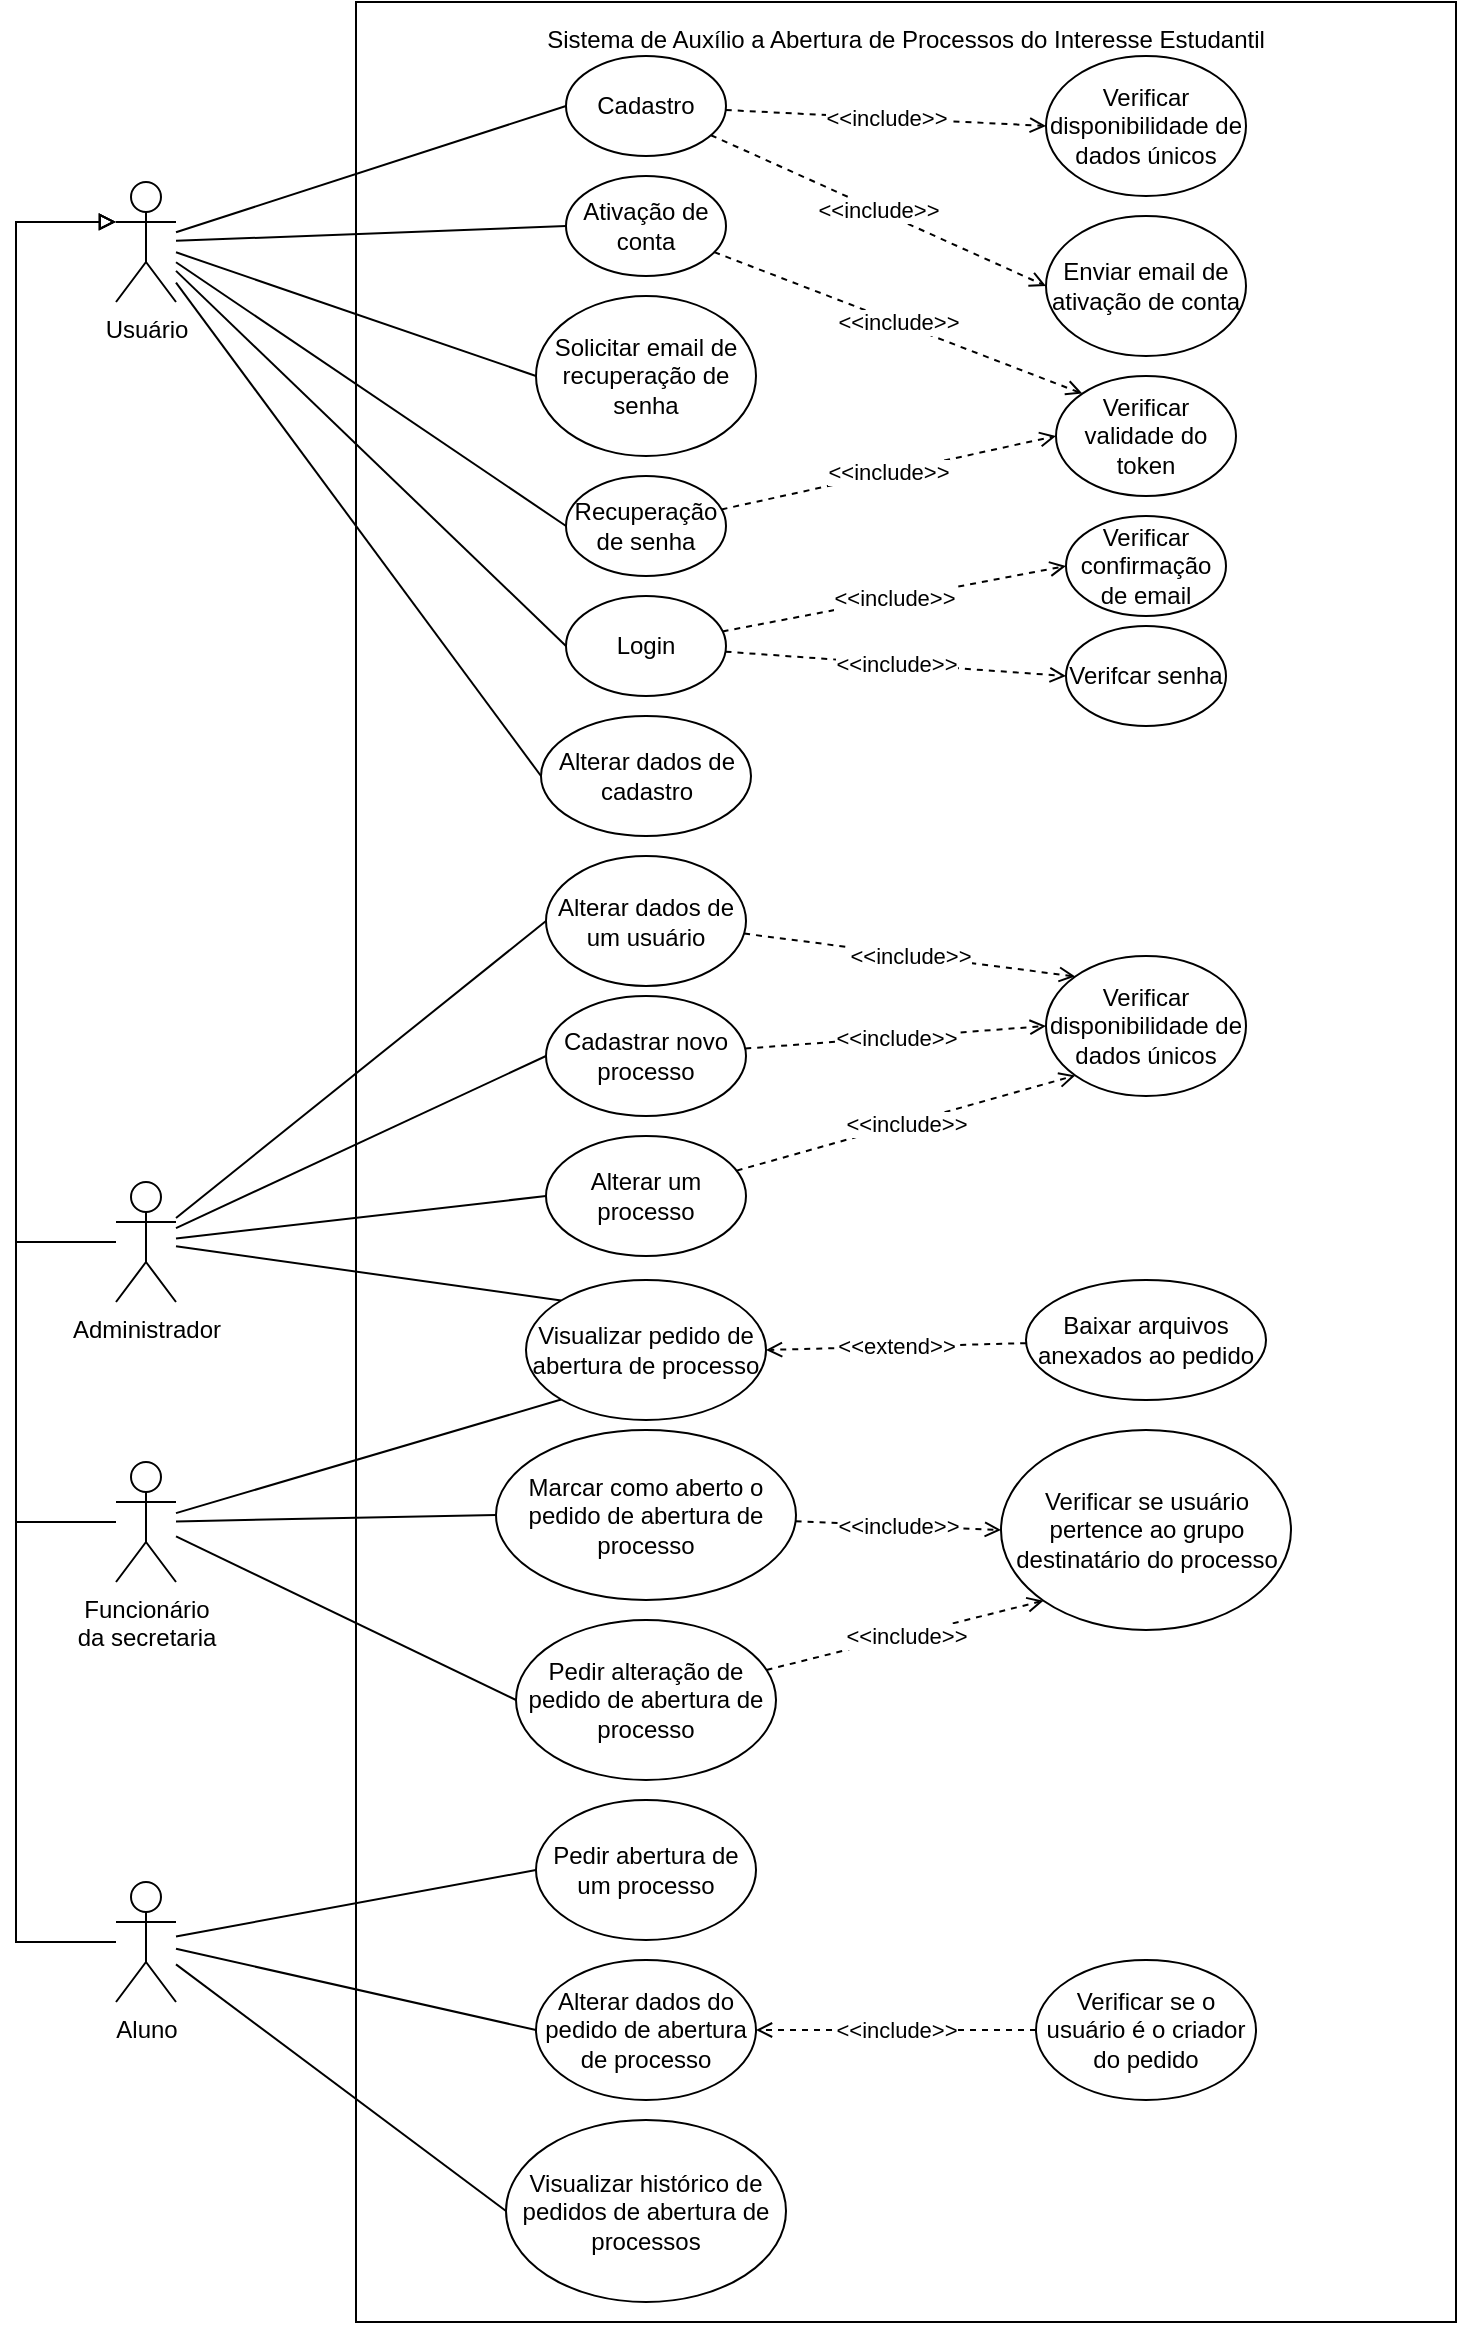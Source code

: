 <mxfile version="19.0.1" type="google"><diagram id="Ht2bcnwlmpPxEv7e9lDM" name="Page-1"><mxGraphModel grid="1" page="1" gridSize="10" guides="1" tooltips="1" connect="1" arrows="1" fold="1" pageScale="1" pageWidth="827" pageHeight="1169" math="0" shadow="0"><root><mxCell id="0"/><mxCell id="1" parent="0"/><mxCell id="s7Grjsf04MNEZoVcEY9G-3" value="&lt;div&gt;Sistema de Auxílio a Abertura de Processos do Interesse Estudantil&lt;/div&gt;&lt;div&gt;&lt;br&gt;&lt;/div&gt;&lt;div&gt;&lt;br&gt;&lt;/div&gt;&lt;div&gt;&lt;br&gt;&lt;/div&gt;&lt;div&gt;&lt;br&gt;&lt;/div&gt;&lt;div&gt;&lt;br&gt;&lt;/div&gt;&lt;div&gt;&lt;br&gt;&lt;/div&gt;&lt;div&gt;&lt;br&gt;&lt;/div&gt;&lt;div&gt;&lt;br&gt;&lt;/div&gt;&lt;div&gt;&lt;br&gt;&lt;/div&gt;&lt;div&gt;&lt;br&gt;&lt;/div&gt;&lt;div&gt;&lt;br&gt;&lt;/div&gt;&lt;div&gt;&lt;br&gt;&lt;/div&gt;&lt;div&gt;&lt;br&gt;&lt;/div&gt;&lt;div&gt;&lt;br&gt;&lt;/div&gt;&lt;div&gt;&lt;br&gt;&lt;/div&gt;&lt;div&gt;&lt;br&gt;&lt;/div&gt;&lt;div&gt;&lt;br&gt;&lt;/div&gt;&lt;div&gt;&lt;br&gt;&lt;/div&gt;&lt;div&gt;&lt;br&gt;&lt;/div&gt;&lt;div&gt;&lt;br&gt;&lt;/div&gt;&lt;div&gt;&lt;br&gt;&lt;/div&gt;&lt;div&gt;&lt;br&gt;&lt;/div&gt;&lt;div&gt;&lt;br&gt;&lt;/div&gt;&lt;div&gt;&lt;br&gt;&lt;/div&gt;&lt;div&gt;&lt;br&gt;&lt;/div&gt;&lt;div&gt;&lt;br&gt;&lt;/div&gt;&lt;div&gt;&lt;br&gt;&lt;/div&gt;&lt;div&gt;&lt;br&gt;&lt;/div&gt;&lt;div&gt;&lt;br&gt;&lt;/div&gt;&lt;div&gt;&lt;br&gt;&lt;/div&gt;&lt;div&gt;&lt;br&gt;&lt;/div&gt;&lt;div&gt;&lt;br&gt;&lt;/div&gt;&lt;div&gt;&lt;br&gt;&lt;/div&gt;&lt;div&gt;&lt;br&gt;&lt;/div&gt;&lt;div&gt;&lt;br&gt;&lt;/div&gt;&lt;div&gt;&lt;br&gt;&lt;/div&gt;&lt;div&gt;&lt;br&gt;&lt;/div&gt;&lt;div&gt;&lt;br&gt;&lt;/div&gt;&lt;div&gt;&lt;br&gt;&lt;/div&gt;&lt;div&gt;&lt;br&gt;&lt;/div&gt;&lt;div&gt;&lt;br&gt;&lt;/div&gt;&lt;div&gt;&lt;br&gt;&lt;/div&gt;&lt;div&gt;&lt;br&gt;&lt;/div&gt;&lt;div&gt;&lt;br&gt;&lt;/div&gt;&lt;div&gt;&lt;br&gt;&lt;/div&gt;&lt;div&gt;&lt;br&gt;&lt;/div&gt;&lt;div&gt;&lt;br&gt;&lt;/div&gt;&lt;div&gt;&lt;br&gt;&lt;/div&gt;&lt;div&gt;&lt;br&gt;&lt;/div&gt;&lt;div&gt;&lt;br&gt;&lt;/div&gt;&lt;div&gt;&lt;br&gt;&lt;/div&gt;&lt;div&gt;&lt;br&gt;&lt;/div&gt;&lt;div&gt;&lt;br&gt;&lt;/div&gt;&lt;div&gt;&lt;br&gt;&lt;/div&gt;&lt;div&gt;&lt;br&gt;&lt;/div&gt;&lt;div&gt;&lt;br&gt;&lt;/div&gt;&lt;div&gt;&lt;br&gt;&lt;/div&gt;&lt;div&gt;&lt;br&gt;&lt;/div&gt;&lt;div&gt;&lt;br&gt;&lt;/div&gt;&lt;div&gt;&lt;br&gt;&lt;/div&gt;&lt;div&gt;&lt;br&gt;&lt;/div&gt;&lt;div&gt;&lt;br&gt;&lt;/div&gt;&lt;div&gt;&lt;br&gt;&lt;/div&gt;&lt;div&gt;&lt;br&gt;&lt;/div&gt;&lt;div&gt;&lt;br&gt;&lt;/div&gt;&lt;div&gt;&lt;br&gt;&lt;/div&gt;&lt;div&gt;&lt;br&gt;&lt;/div&gt;&lt;div&gt;&lt;br&gt;&lt;/div&gt;&lt;div&gt;&lt;br&gt;&lt;/div&gt;&lt;div&gt;&lt;br&gt;&lt;/div&gt;&lt;div&gt;&lt;br&gt;&lt;/div&gt;&lt;div&gt;&lt;br&gt;&lt;/div&gt;&lt;div&gt;&lt;br&gt;&lt;/div&gt;&lt;div&gt;&lt;br&gt;&lt;/div&gt;&lt;div&gt;&lt;br&gt;&lt;/div&gt;&lt;div&gt;&lt;br&gt;&lt;/div&gt;&lt;div&gt;&lt;br&gt;&lt;/div&gt;&lt;div&gt;&lt;br&gt;&lt;/div&gt;" style="rounded=0;whiteSpace=wrap;html=1;" vertex="1" parent="1"><mxGeometry x="224" y="5" width="550" height="1160" as="geometry"/></mxCell><mxCell id="s7Grjsf04MNEZoVcEY9G-33" value="&amp;lt;&amp;lt;include&amp;gt;&amp;gt;" style="edgeStyle=none;rounded=0;orthogonalLoop=1;jettySize=auto;html=1;entryX=0;entryY=0.5;entryDx=0;entryDy=0;dashed=1;endArrow=open;endFill=0;" edge="1" parent="1" source="s7Grjsf04MNEZoVcEY9G-7" target="s7Grjsf04MNEZoVcEY9G-32"><mxGeometry relative="1" as="geometry"/></mxCell><mxCell id="s7Grjsf04MNEZoVcEY9G-34" value="&amp;lt;&amp;lt;include&amp;gt;&amp;gt;" style="edgeStyle=none;rounded=0;orthogonalLoop=1;jettySize=auto;html=1;entryX=0;entryY=0.5;entryDx=0;entryDy=0;dashed=1;endArrow=open;endFill=0;" edge="1" parent="1" source="s7Grjsf04MNEZoVcEY9G-7" target="s7Grjsf04MNEZoVcEY9G-16"><mxGeometry relative="1" as="geometry"/></mxCell><mxCell id="s7Grjsf04MNEZoVcEY9G-7" value="Login" style="ellipse;whiteSpace=wrap;html=1;" vertex="1" parent="1"><mxGeometry x="329" y="302" width="80" height="50" as="geometry"/></mxCell><mxCell id="s7Grjsf04MNEZoVcEY9G-25" value="&amp;lt;&amp;lt;include&amp;gt;&amp;gt;" style="edgeStyle=none;rounded=0;orthogonalLoop=1;jettySize=auto;html=1;entryX=0;entryY=0.5;entryDx=0;entryDy=0;endArrow=open;endFill=0;dashed=1;" edge="1" parent="1" source="s7Grjsf04MNEZoVcEY9G-8" target="s7Grjsf04MNEZoVcEY9G-21"><mxGeometry relative="1" as="geometry"/></mxCell><mxCell id="s7Grjsf04MNEZoVcEY9G-26" value="&amp;lt;&amp;lt;include&amp;gt;&amp;gt;" style="edgeStyle=none;rounded=0;orthogonalLoop=1;jettySize=auto;html=1;entryX=0;entryY=0.5;entryDx=0;entryDy=0;dashed=1;endArrow=open;endFill=0;" edge="1" parent="1" source="s7Grjsf04MNEZoVcEY9G-8" target="s7Grjsf04MNEZoVcEY9G-22"><mxGeometry relative="1" as="geometry"/></mxCell><mxCell id="s7Grjsf04MNEZoVcEY9G-8" value="Cadastro" style="ellipse;whiteSpace=wrap;html=1;" vertex="1" parent="1"><mxGeometry x="329" y="32" width="80" height="50" as="geometry"/></mxCell><mxCell id="s7Grjsf04MNEZoVcEY9G-41" style="edgeStyle=orthogonalEdgeStyle;rounded=0;orthogonalLoop=1;jettySize=auto;html=1;entryX=0;entryY=0.333;entryDx=0;entryDy=0;entryPerimeter=0;endArrow=block;endFill=0;" edge="1" parent="1" source="s7Grjsf04MNEZoVcEY9G-1" target="s7Grjsf04MNEZoVcEY9G-17"><mxGeometry relative="1" as="geometry"><Array as="points"><mxPoint x="54" y="975"/><mxPoint x="54" y="115"/></Array></mxGeometry></mxCell><mxCell id="s7Grjsf04MNEZoVcEY9G-74" style="edgeStyle=none;rounded=0;orthogonalLoop=1;jettySize=auto;html=1;entryX=0;entryY=0.5;entryDx=0;entryDy=0;endArrow=none;endFill=0;" edge="1" parent="1" source="s7Grjsf04MNEZoVcEY9G-1" target="s7Grjsf04MNEZoVcEY9G-68"><mxGeometry relative="1" as="geometry"/></mxCell><mxCell id="s7Grjsf04MNEZoVcEY9G-75" style="edgeStyle=none;rounded=0;orthogonalLoop=1;jettySize=auto;html=1;entryX=0;entryY=0.5;entryDx=0;entryDy=0;endArrow=none;endFill=0;" edge="1" parent="1" source="s7Grjsf04MNEZoVcEY9G-1" target="s7Grjsf04MNEZoVcEY9G-69"><mxGeometry relative="1" as="geometry"/></mxCell><mxCell id="s7Grjsf04MNEZoVcEY9G-76" style="edgeStyle=none;rounded=0;orthogonalLoop=1;jettySize=auto;html=1;entryX=0;entryY=0.5;entryDx=0;entryDy=0;endArrow=none;endFill=0;" edge="1" parent="1" source="s7Grjsf04MNEZoVcEY9G-1" target="s7Grjsf04MNEZoVcEY9G-71"><mxGeometry relative="1" as="geometry"/></mxCell><mxCell id="s7Grjsf04MNEZoVcEY9G-1" value="&lt;div&gt;Aluno&lt;/div&gt;" style="shape=umlActor;verticalLabelPosition=bottom;verticalAlign=top;html=1;outlineConnect=0;" vertex="1" parent="1"><mxGeometry x="104" y="945" width="30" height="60" as="geometry"/></mxCell><mxCell id="s7Grjsf04MNEZoVcEY9G-42" style="edgeStyle=orthogonalEdgeStyle;rounded=0;orthogonalLoop=1;jettySize=auto;html=1;entryX=0;entryY=0.333;entryDx=0;entryDy=0;entryPerimeter=0;endArrow=block;endFill=0;" edge="1" parent="1" source="s7Grjsf04MNEZoVcEY9G-2" target="s7Grjsf04MNEZoVcEY9G-17"><mxGeometry relative="1" as="geometry"><Array as="points"><mxPoint x="54" y="625"/><mxPoint x="54" y="115"/></Array></mxGeometry></mxCell><mxCell id="s7Grjsf04MNEZoVcEY9G-52" style="edgeStyle=none;rounded=0;orthogonalLoop=1;jettySize=auto;html=1;entryX=0;entryY=0.5;entryDx=0;entryDy=0;endArrow=none;endFill=0;" edge="1" parent="1" source="s7Grjsf04MNEZoVcEY9G-2" target="s7Grjsf04MNEZoVcEY9G-45"><mxGeometry relative="1" as="geometry"/></mxCell><mxCell id="s7Grjsf04MNEZoVcEY9G-53" style="edgeStyle=none;rounded=0;orthogonalLoop=1;jettySize=auto;html=1;entryX=0;entryY=0.5;entryDx=0;entryDy=0;endArrow=none;endFill=0;" edge="1" parent="1" source="s7Grjsf04MNEZoVcEY9G-2" target="s7Grjsf04MNEZoVcEY9G-47"><mxGeometry relative="1" as="geometry"/></mxCell><mxCell id="s7Grjsf04MNEZoVcEY9G-54" style="edgeStyle=none;rounded=0;orthogonalLoop=1;jettySize=auto;html=1;entryX=0;entryY=0.5;entryDx=0;entryDy=0;endArrow=none;endFill=0;" edge="1" parent="1" source="s7Grjsf04MNEZoVcEY9G-2" target="s7Grjsf04MNEZoVcEY9G-48"><mxGeometry relative="1" as="geometry"/></mxCell><mxCell id="s7Grjsf04MNEZoVcEY9G-59" style="edgeStyle=none;rounded=0;orthogonalLoop=1;jettySize=auto;html=1;entryX=0;entryY=0;entryDx=0;entryDy=0;endArrow=none;endFill=0;" edge="1" parent="1" source="s7Grjsf04MNEZoVcEY9G-2" target="s7Grjsf04MNEZoVcEY9G-55"><mxGeometry relative="1" as="geometry"/></mxCell><mxCell id="s7Grjsf04MNEZoVcEY9G-2" value="Administrador" style="shape=umlActor;verticalLabelPosition=bottom;verticalAlign=top;html=1;outlineConnect=0;" vertex="1" parent="1"><mxGeometry x="104" y="595" width="30" height="60" as="geometry"/></mxCell><mxCell id="s7Grjsf04MNEZoVcEY9G-43" style="edgeStyle=orthogonalEdgeStyle;rounded=0;orthogonalLoop=1;jettySize=auto;html=1;entryX=0;entryY=0.333;entryDx=0;entryDy=0;entryPerimeter=0;endArrow=block;endFill=0;" edge="1" parent="1" source="s7Grjsf04MNEZoVcEY9G-6" target="s7Grjsf04MNEZoVcEY9G-17"><mxGeometry relative="1" as="geometry"><Array as="points"><mxPoint x="54" y="765"/><mxPoint x="54" y="115"/></Array></mxGeometry></mxCell><mxCell id="s7Grjsf04MNEZoVcEY9G-60" style="edgeStyle=none;rounded=0;orthogonalLoop=1;jettySize=auto;html=1;entryX=0;entryY=1;entryDx=0;entryDy=0;endArrow=none;endFill=0;" edge="1" parent="1" source="s7Grjsf04MNEZoVcEY9G-6" target="s7Grjsf04MNEZoVcEY9G-55"><mxGeometry relative="1" as="geometry"/></mxCell><mxCell id="s7Grjsf04MNEZoVcEY9G-62" style="edgeStyle=none;rounded=0;orthogonalLoop=1;jettySize=auto;html=1;entryX=0;entryY=0.5;entryDx=0;entryDy=0;endArrow=none;endFill=0;" edge="1" parent="1" source="s7Grjsf04MNEZoVcEY9G-6" target="s7Grjsf04MNEZoVcEY9G-61"><mxGeometry relative="1" as="geometry"/></mxCell><mxCell id="s7Grjsf04MNEZoVcEY9G-64" style="edgeStyle=none;rounded=0;orthogonalLoop=1;jettySize=auto;html=1;entryX=0;entryY=0.5;entryDx=0;entryDy=0;endArrow=none;endFill=0;" edge="1" parent="1" source="s7Grjsf04MNEZoVcEY9G-6" target="s7Grjsf04MNEZoVcEY9G-63"><mxGeometry relative="1" as="geometry"/></mxCell><mxCell id="s7Grjsf04MNEZoVcEY9G-6" value="&lt;div&gt;Funcionário &lt;br&gt;&lt;/div&gt;&lt;div&gt;da secretaria&lt;/div&gt;" style="shape=umlActor;verticalLabelPosition=bottom;verticalAlign=top;html=1;outlineConnect=0;" vertex="1" parent="1"><mxGeometry x="104" y="735" width="30" height="60" as="geometry"/></mxCell><mxCell id="s7Grjsf04MNEZoVcEY9G-16" value="Verifcar senha" style="ellipse;whiteSpace=wrap;html=1;" vertex="1" parent="1"><mxGeometry x="579" y="317" width="80" height="50" as="geometry"/></mxCell><mxCell id="s7Grjsf04MNEZoVcEY9G-35" style="edgeStyle=none;rounded=0;orthogonalLoop=1;jettySize=auto;html=1;entryX=0;entryY=0.5;entryDx=0;entryDy=0;endArrow=none;endFill=0;" edge="1" parent="1" source="s7Grjsf04MNEZoVcEY9G-17" target="s7Grjsf04MNEZoVcEY9G-8"><mxGeometry relative="1" as="geometry"/></mxCell><mxCell id="s7Grjsf04MNEZoVcEY9G-36" style="edgeStyle=none;rounded=0;orthogonalLoop=1;jettySize=auto;html=1;entryX=0;entryY=0.5;entryDx=0;entryDy=0;endArrow=none;endFill=0;" edge="1" parent="1" source="s7Grjsf04MNEZoVcEY9G-17" target="s7Grjsf04MNEZoVcEY9G-18"><mxGeometry relative="1" as="geometry"/></mxCell><mxCell id="s7Grjsf04MNEZoVcEY9G-37" style="edgeStyle=none;rounded=0;orthogonalLoop=1;jettySize=auto;html=1;entryX=0;entryY=0.5;entryDx=0;entryDy=0;endArrow=none;endFill=0;" edge="1" parent="1" source="s7Grjsf04MNEZoVcEY9G-17" target="s7Grjsf04MNEZoVcEY9G-19"><mxGeometry relative="1" as="geometry"/></mxCell><mxCell id="s7Grjsf04MNEZoVcEY9G-38" style="edgeStyle=none;rounded=0;orthogonalLoop=1;jettySize=auto;html=1;entryX=0;entryY=0.5;entryDx=0;entryDy=0;endArrow=none;endFill=0;" edge="1" parent="1" source="s7Grjsf04MNEZoVcEY9G-17" target="s7Grjsf04MNEZoVcEY9G-20"><mxGeometry relative="1" as="geometry"/></mxCell><mxCell id="s7Grjsf04MNEZoVcEY9G-39" style="edgeStyle=none;rounded=0;orthogonalLoop=1;jettySize=auto;html=1;entryX=0;entryY=0.5;entryDx=0;entryDy=0;endArrow=none;endFill=0;" edge="1" parent="1" source="s7Grjsf04MNEZoVcEY9G-17" target="s7Grjsf04MNEZoVcEY9G-7"><mxGeometry relative="1" as="geometry"/></mxCell><mxCell id="s7Grjsf04MNEZoVcEY9G-73" style="edgeStyle=none;rounded=0;orthogonalLoop=1;jettySize=auto;html=1;entryX=0;entryY=0.5;entryDx=0;entryDy=0;endArrow=none;endFill=0;" edge="1" parent="1" source="s7Grjsf04MNEZoVcEY9G-17" target="s7Grjsf04MNEZoVcEY9G-72"><mxGeometry relative="1" as="geometry"/></mxCell><mxCell id="s7Grjsf04MNEZoVcEY9G-17" value="&lt;div&gt;Usuário&lt;/div&gt;" style="shape=umlActor;verticalLabelPosition=bottom;verticalAlign=top;html=1;outlineConnect=0;" vertex="1" parent="1"><mxGeometry x="104" y="95" width="30" height="60" as="geometry"/></mxCell><mxCell id="s7Grjsf04MNEZoVcEY9G-27" value="&amp;lt;&amp;lt;include&amp;gt;&amp;gt;" style="edgeStyle=none;rounded=0;orthogonalLoop=1;jettySize=auto;html=1;entryX=0;entryY=0;entryDx=0;entryDy=0;dashed=1;endArrow=open;endFill=0;" edge="1" parent="1" source="s7Grjsf04MNEZoVcEY9G-18" target="s7Grjsf04MNEZoVcEY9G-24"><mxGeometry relative="1" as="geometry"/></mxCell><mxCell id="s7Grjsf04MNEZoVcEY9G-18" value="Ativação de conta" style="ellipse;whiteSpace=wrap;html=1;" vertex="1" parent="1"><mxGeometry x="329" y="92" width="80" height="50" as="geometry"/></mxCell><mxCell id="s7Grjsf04MNEZoVcEY9G-19" value="Solicitar email de recuperação de senha" style="ellipse;whiteSpace=wrap;html=1;" vertex="1" parent="1"><mxGeometry x="314" y="152" width="110" height="80" as="geometry"/></mxCell><mxCell id="s7Grjsf04MNEZoVcEY9G-30" value="&amp;lt;&amp;lt;include&amp;gt;&amp;gt;" style="edgeStyle=none;rounded=0;orthogonalLoop=1;jettySize=auto;html=1;entryX=0;entryY=0.5;entryDx=0;entryDy=0;dashed=1;endArrow=open;endFill=0;" edge="1" parent="1" source="s7Grjsf04MNEZoVcEY9G-20" target="s7Grjsf04MNEZoVcEY9G-24"><mxGeometry relative="1" as="geometry"/></mxCell><mxCell id="s7Grjsf04MNEZoVcEY9G-20" value="Recuperação de senha" style="ellipse;whiteSpace=wrap;html=1;" vertex="1" parent="1"><mxGeometry x="329" y="242" width="80" height="50" as="geometry"/></mxCell><mxCell id="s7Grjsf04MNEZoVcEY9G-21" value="Verificar disponibilidade de dados únicos" style="ellipse;whiteSpace=wrap;html=1;" vertex="1" parent="1"><mxGeometry x="569" y="32" width="100" height="70" as="geometry"/></mxCell><mxCell id="s7Grjsf04MNEZoVcEY9G-22" value="Enviar email de ativação de conta" style="ellipse;whiteSpace=wrap;html=1;" vertex="1" parent="1"><mxGeometry x="569" y="112" width="100" height="70" as="geometry"/></mxCell><mxCell id="s7Grjsf04MNEZoVcEY9G-24" value="Verificar validade do token" style="ellipse;whiteSpace=wrap;html=1;" vertex="1" parent="1"><mxGeometry x="574" y="192" width="90" height="60" as="geometry"/></mxCell><mxCell id="s7Grjsf04MNEZoVcEY9G-32" value="Verificar confirmação de email" style="ellipse;whiteSpace=wrap;html=1;" vertex="1" parent="1"><mxGeometry x="579" y="262" width="80" height="50" as="geometry"/></mxCell><mxCell id="s7Grjsf04MNEZoVcEY9G-49" value="&amp;lt;&amp;lt;include&amp;gt;&amp;gt;" style="rounded=0;orthogonalLoop=1;jettySize=auto;html=1;entryX=0;entryY=0;entryDx=0;entryDy=0;endArrow=open;endFill=0;dashed=1;" edge="1" parent="1" source="s7Grjsf04MNEZoVcEY9G-45" target="s7Grjsf04MNEZoVcEY9G-46"><mxGeometry relative="1" as="geometry"/></mxCell><mxCell id="s7Grjsf04MNEZoVcEY9G-45" value="Alterar dados de um usuário" style="ellipse;whiteSpace=wrap;html=1;" vertex="1" parent="1"><mxGeometry x="319" y="432" width="100" height="65" as="geometry"/></mxCell><mxCell id="s7Grjsf04MNEZoVcEY9G-46" value="Verificar disponibilidade de dados únicos" style="ellipse;whiteSpace=wrap;html=1;" vertex="1" parent="1"><mxGeometry x="569" y="482" width="100" height="70" as="geometry"/></mxCell><mxCell id="s7Grjsf04MNEZoVcEY9G-51" value="&amp;lt;&amp;lt;include&amp;gt;&amp;gt;" style="edgeStyle=none;rounded=0;orthogonalLoop=1;jettySize=auto;html=1;entryX=0;entryY=0.5;entryDx=0;entryDy=0;dashed=1;endArrow=open;endFill=0;" edge="1" parent="1" source="s7Grjsf04MNEZoVcEY9G-47" target="s7Grjsf04MNEZoVcEY9G-46"><mxGeometry relative="1" as="geometry"/></mxCell><mxCell id="s7Grjsf04MNEZoVcEY9G-47" value="Cadastrar novo processo" style="ellipse;whiteSpace=wrap;html=1;" vertex="1" parent="1"><mxGeometry x="319" y="502" width="100" height="60" as="geometry"/></mxCell><mxCell id="s7Grjsf04MNEZoVcEY9G-50" value="&amp;lt;&amp;lt;include&amp;gt;&amp;gt;" style="edgeStyle=none;rounded=0;orthogonalLoop=1;jettySize=auto;html=1;entryX=0;entryY=1;entryDx=0;entryDy=0;dashed=1;endArrow=open;endFill=0;" edge="1" parent="1" source="s7Grjsf04MNEZoVcEY9G-48" target="s7Grjsf04MNEZoVcEY9G-46"><mxGeometry relative="1" as="geometry"/></mxCell><mxCell id="s7Grjsf04MNEZoVcEY9G-48" value="Alterar um processo" style="ellipse;whiteSpace=wrap;html=1;" vertex="1" parent="1"><mxGeometry x="319" y="572" width="100" height="60" as="geometry"/></mxCell><mxCell id="s7Grjsf04MNEZoVcEY9G-55" value="Visualizar pedido de abertura de processo" style="ellipse;whiteSpace=wrap;html=1;" vertex="1" parent="1"><mxGeometry x="309" y="644" width="120" height="70" as="geometry"/></mxCell><mxCell id="s7Grjsf04MNEZoVcEY9G-57" value="&amp;lt;&amp;lt;extend&amp;gt;&amp;gt;" style="edgeStyle=none;rounded=0;orthogonalLoop=1;jettySize=auto;html=1;entryX=1;entryY=0.5;entryDx=0;entryDy=0;endArrow=open;endFill=0;dashed=1;" edge="1" parent="1" source="s7Grjsf04MNEZoVcEY9G-56" target="s7Grjsf04MNEZoVcEY9G-55"><mxGeometry relative="1" as="geometry"/></mxCell><mxCell id="s7Grjsf04MNEZoVcEY9G-56" value="Baixar arquivos anexados ao pedido" style="ellipse;whiteSpace=wrap;html=1;" vertex="1" parent="1"><mxGeometry x="559" y="644" width="120" height="60" as="geometry"/></mxCell><mxCell id="s7Grjsf04MNEZoVcEY9G-66" value="&amp;lt;&amp;lt;include&amp;gt;&amp;gt;" style="edgeStyle=none;rounded=0;orthogonalLoop=1;jettySize=auto;html=1;entryX=0;entryY=0.5;entryDx=0;entryDy=0;endArrow=open;endFill=0;dashed=1;" edge="1" parent="1" source="s7Grjsf04MNEZoVcEY9G-61" target="s7Grjsf04MNEZoVcEY9G-65"><mxGeometry relative="1" as="geometry"/></mxCell><mxCell id="s7Grjsf04MNEZoVcEY9G-61" value="Marcar como aberto o pedido de abertura de processo" style="ellipse;whiteSpace=wrap;html=1;" vertex="1" parent="1"><mxGeometry x="294" y="719" width="150" height="85" as="geometry"/></mxCell><mxCell id="s7Grjsf04MNEZoVcEY9G-67" value="&amp;lt;&amp;lt;include&amp;gt;&amp;gt;" style="edgeStyle=none;rounded=0;orthogonalLoop=1;jettySize=auto;html=1;entryX=0;entryY=1;entryDx=0;entryDy=0;endArrow=open;endFill=0;dashed=1;" edge="1" parent="1" source="s7Grjsf04MNEZoVcEY9G-63" target="s7Grjsf04MNEZoVcEY9G-65"><mxGeometry relative="1" as="geometry"/></mxCell><mxCell id="s7Grjsf04MNEZoVcEY9G-63" value="Pedir alteração de pedido de abertura de processo" style="ellipse;whiteSpace=wrap;html=1;" vertex="1" parent="1"><mxGeometry x="304" y="814" width="130" height="80" as="geometry"/></mxCell><mxCell id="s7Grjsf04MNEZoVcEY9G-65" value="Verificar se usuário pertence ao grupo destinatário do processo" style="ellipse;whiteSpace=wrap;html=1;" vertex="1" parent="1"><mxGeometry x="546.5" y="719" width="145" height="100" as="geometry"/></mxCell><mxCell id="s7Grjsf04MNEZoVcEY9G-68" value="Pedir abertura de um processo" style="ellipse;whiteSpace=wrap;html=1;" vertex="1" parent="1"><mxGeometry x="314" y="904" width="110" height="70" as="geometry"/></mxCell><mxCell id="s7Grjsf04MNEZoVcEY9G-69" value="Alterar dados do pedido de abertura de processo" style="ellipse;whiteSpace=wrap;html=1;" vertex="1" parent="1"><mxGeometry x="314" y="984" width="110" height="70" as="geometry"/></mxCell><mxCell id="s7Grjsf04MNEZoVcEY9G-77" value="&amp;lt;&amp;lt;include&amp;gt;&amp;gt;" style="edgeStyle=none;rounded=0;orthogonalLoop=1;jettySize=auto;html=1;entryX=1;entryY=0.5;entryDx=0;entryDy=0;endArrow=open;endFill=0;dashed=1;" edge="1" parent="1" source="s7Grjsf04MNEZoVcEY9G-70" target="s7Grjsf04MNEZoVcEY9G-69"><mxGeometry relative="1" as="geometry"/></mxCell><mxCell id="s7Grjsf04MNEZoVcEY9G-70" value="Verificar se o usuário é o criador do pedido" style="ellipse;whiteSpace=wrap;html=1;" vertex="1" parent="1"><mxGeometry x="564" y="984" width="110" height="70" as="geometry"/></mxCell><mxCell id="s7Grjsf04MNEZoVcEY9G-71" value="Visualizar histórico de pedidos de abertura de processos" style="ellipse;whiteSpace=wrap;html=1;" vertex="1" parent="1"><mxGeometry x="299" y="1064" width="140" height="91" as="geometry"/></mxCell><mxCell id="s7Grjsf04MNEZoVcEY9G-72" value="Alterar dados de cadastro" style="ellipse;whiteSpace=wrap;html=1;" vertex="1" parent="1"><mxGeometry x="316.5" y="362" width="105" height="60" as="geometry"/></mxCell></root></mxGraphModel></diagram></mxfile>